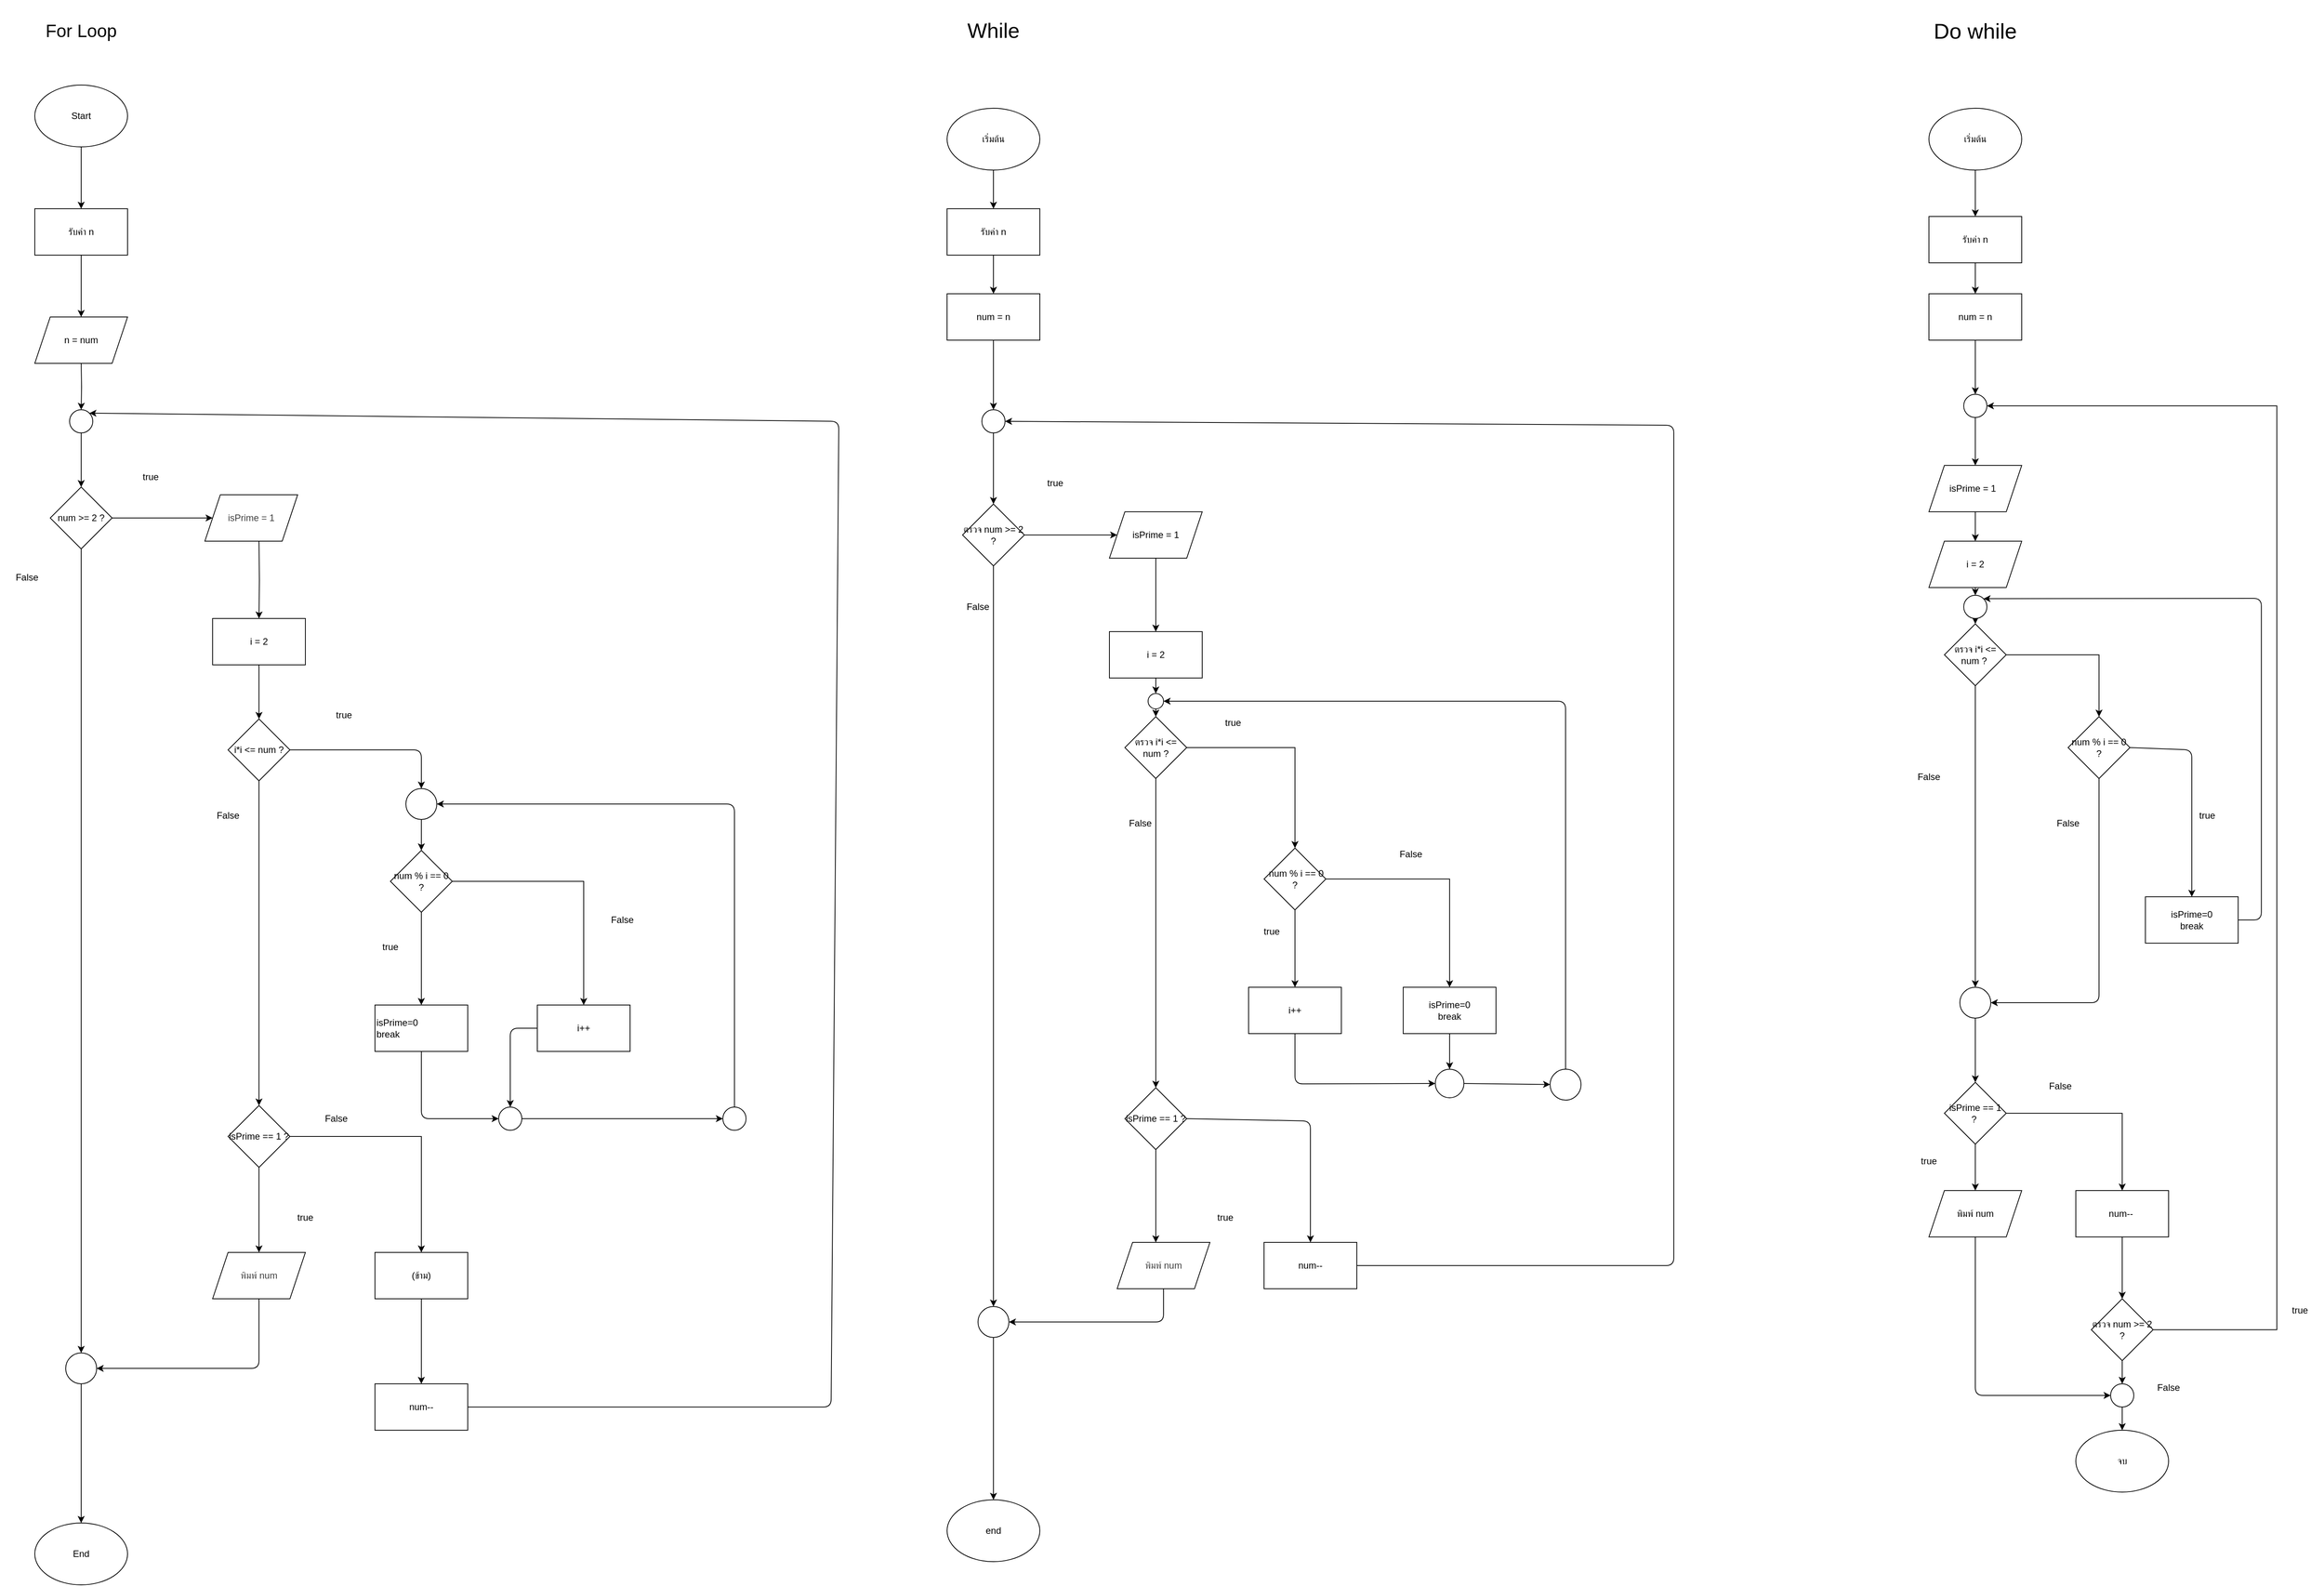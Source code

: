 <mxfile>
    <diagram name="Page-1" id="VCInqQ74QQs2gWPIW6Gt">
        <mxGraphModel dx="2208" dy="717" grid="1" gridSize="10" guides="1" tooltips="1" connect="1" arrows="1" fold="1" page="1" pageScale="1" pageWidth="850" pageHeight="1100" math="0" shadow="0">
            <root>
                <mxCell id="0"/>
                <mxCell id="1" parent="0"/>
                <mxCell id="v9uSFh_kvwWnCFCGm-_l-22" style="edgeStyle=orthogonalEdgeStyle;rounded=0;orthogonalLoop=1;jettySize=auto;html=1;exitX=0.5;exitY=1;exitDx=0;exitDy=0;entryX=0.5;entryY=0;entryDx=0;entryDy=0;" parent="1" source="v9uSFh_kvwWnCFCGm-_l-1" target="v9uSFh_kvwWnCFCGm-_l-4" edge="1">
                    <mxGeometry relative="1" as="geometry"/>
                </mxCell>
                <mxCell id="v9uSFh_kvwWnCFCGm-_l-1" value="Start" style="ellipse;whiteSpace=wrap;html=1;" parent="1" vertex="1">
                    <mxGeometry x="-60" y="140" width="120" height="80" as="geometry"/>
                </mxCell>
                <mxCell id="v9uSFh_kvwWnCFCGm-_l-55" style="edgeStyle=orthogonalEdgeStyle;rounded=0;orthogonalLoop=1;jettySize=auto;html=1;exitX=0.5;exitY=1;exitDx=0;exitDy=0;entryX=0.5;entryY=0;entryDx=0;entryDy=0;" parent="1" source="v9uSFh_kvwWnCFCGm-_l-2" target="v9uSFh_kvwWnCFCGm-_l-38" edge="1">
                    <mxGeometry relative="1" as="geometry"/>
                </mxCell>
                <mxCell id="v9uSFh_kvwWnCFCGm-_l-2" value="&lt;span style=&quot;font-size: 12px;&quot;&gt;เริ่มต้น&lt;/span&gt;" style="ellipse;whiteSpace=wrap;html=1;" parent="1" vertex="1">
                    <mxGeometry x="1120" y="170" width="120" height="80" as="geometry"/>
                </mxCell>
                <mxCell id="v9uSFh_kvwWnCFCGm-_l-86" style="edgeStyle=orthogonalEdgeStyle;rounded=0;orthogonalLoop=1;jettySize=auto;html=1;exitX=0.5;exitY=1;exitDx=0;exitDy=0;entryX=0.5;entryY=0;entryDx=0;entryDy=0;" parent="1" source="v9uSFh_kvwWnCFCGm-_l-3" target="v9uSFh_kvwWnCFCGm-_l-77" edge="1">
                    <mxGeometry relative="1" as="geometry"/>
                </mxCell>
                <mxCell id="v9uSFh_kvwWnCFCGm-_l-3" value="&lt;span style=&quot;font-size: 12px;&quot;&gt;เริ่มต้น&lt;/span&gt;" style="ellipse;whiteSpace=wrap;html=1;" parent="1" vertex="1">
                    <mxGeometry x="2390" y="170" width="120" height="80" as="geometry"/>
                </mxCell>
                <mxCell id="v9uSFh_kvwWnCFCGm-_l-23" style="edgeStyle=orthogonalEdgeStyle;rounded=0;orthogonalLoop=1;jettySize=auto;html=1;exitX=0.5;exitY=1;exitDx=0;exitDy=0;entryX=0.5;entryY=0;entryDx=0;entryDy=0;" parent="1" source="v9uSFh_kvwWnCFCGm-_l-4" edge="1">
                    <mxGeometry relative="1" as="geometry">
                        <mxPoint y="440" as="targetPoint"/>
                    </mxGeometry>
                </mxCell>
                <mxCell id="v9uSFh_kvwWnCFCGm-_l-4" value="รับค่า n" style="rounded=0;whiteSpace=wrap;html=1;" parent="1" vertex="1">
                    <mxGeometry x="-60" y="300" width="120" height="60" as="geometry"/>
                </mxCell>
                <mxCell id="v9uSFh_kvwWnCFCGm-_l-24" style="edgeStyle=orthogonalEdgeStyle;rounded=0;orthogonalLoop=1;jettySize=auto;html=1;exitX=0.5;exitY=1;exitDx=0;exitDy=0;entryX=0.5;entryY=0;entryDx=0;entryDy=0;" parent="1" target="v9uSFh_kvwWnCFCGm-_l-20" edge="1">
                    <mxGeometry relative="1" as="geometry">
                        <mxPoint y="500" as="sourcePoint"/>
                    </mxGeometry>
                </mxCell>
                <mxCell id="v9uSFh_kvwWnCFCGm-_l-27" style="edgeStyle=orthogonalEdgeStyle;rounded=0;orthogonalLoop=1;jettySize=auto;html=1;exitX=1;exitY=0.5;exitDx=0;exitDy=0;" parent="1" source="v9uSFh_kvwWnCFCGm-_l-6" edge="1">
                    <mxGeometry relative="1" as="geometry">
                        <mxPoint x="170" y="700" as="targetPoint"/>
                    </mxGeometry>
                </mxCell>
                <mxCell id="8" style="edgeStyle=none;html=1;exitX=0.5;exitY=1;exitDx=0;exitDy=0;entryX=0.5;entryY=0;entryDx=0;entryDy=0;" edge="1" parent="1" source="v9uSFh_kvwWnCFCGm-_l-6" target="6">
                    <mxGeometry relative="1" as="geometry"/>
                </mxCell>
                <mxCell id="v9uSFh_kvwWnCFCGm-_l-6" value="&lt;span style=&quot;font-size: 12px;&quot;&gt;num &amp;gt;= 2 ?&lt;/span&gt;" style="rhombus;whiteSpace=wrap;html=1;" parent="1" vertex="1">
                    <mxGeometry x="-40" y="660" width="80" height="80" as="geometry"/>
                </mxCell>
                <mxCell id="v9uSFh_kvwWnCFCGm-_l-7" value="End" style="ellipse;whiteSpace=wrap;html=1;" parent="1" vertex="1">
                    <mxGeometry x="-60" y="2000" width="120" height="80" as="geometry"/>
                </mxCell>
                <mxCell id="v9uSFh_kvwWnCFCGm-_l-28" style="edgeStyle=orthogonalEdgeStyle;rounded=0;orthogonalLoop=1;jettySize=auto;html=1;exitX=0.5;exitY=1;exitDx=0;exitDy=0;entryX=0.5;entryY=0;entryDx=0;entryDy=0;" parent="1" target="v9uSFh_kvwWnCFCGm-_l-9" edge="1">
                    <mxGeometry relative="1" as="geometry">
                        <mxPoint x="230" y="730" as="sourcePoint"/>
                    </mxGeometry>
                </mxCell>
                <mxCell id="54" style="edgeStyle=none;html=1;exitX=0.5;exitY=1;exitDx=0;exitDy=0;entryX=0.5;entryY=0;entryDx=0;entryDy=0;" edge="1" parent="1" source="v9uSFh_kvwWnCFCGm-_l-9" target="v9uSFh_kvwWnCFCGm-_l-10">
                    <mxGeometry relative="1" as="geometry"/>
                </mxCell>
                <mxCell id="v9uSFh_kvwWnCFCGm-_l-9" value="&lt;span style=&quot;font-size: 12px;&quot;&gt;i = 2&lt;/span&gt;" style="rounded=0;whiteSpace=wrap;html=1;" parent="1" vertex="1">
                    <mxGeometry x="170" y="830" width="120" height="60" as="geometry"/>
                </mxCell>
                <mxCell id="v9uSFh_kvwWnCFCGm-_l-30" style="edgeStyle=orthogonalEdgeStyle;rounded=0;orthogonalLoop=1;jettySize=auto;html=1;exitX=0.5;exitY=1;exitDx=0;exitDy=0;entryX=0.5;entryY=0;entryDx=0;entryDy=0;" parent="1" source="v9uSFh_kvwWnCFCGm-_l-10" target="v9uSFh_kvwWnCFCGm-_l-16" edge="1">
                    <mxGeometry relative="1" as="geometry"/>
                </mxCell>
                <mxCell id="57" style="edgeStyle=none;html=1;exitX=1;exitY=0.5;exitDx=0;exitDy=0;entryX=0.5;entryY=0;entryDx=0;entryDy=0;" edge="1" parent="1" source="v9uSFh_kvwWnCFCGm-_l-10" target="55">
                    <mxGeometry relative="1" as="geometry">
                        <Array as="points">
                            <mxPoint x="440" y="1000"/>
                        </Array>
                    </mxGeometry>
                </mxCell>
                <mxCell id="v9uSFh_kvwWnCFCGm-_l-10" value="i*i &lt;= num ?" style="rhombus;whiteSpace=wrap;html=1;" parent="1" vertex="1">
                    <mxGeometry x="190" y="960" width="80" height="80" as="geometry"/>
                </mxCell>
                <mxCell id="v9uSFh_kvwWnCFCGm-_l-35" style="edgeStyle=orthogonalEdgeStyle;rounded=0;orthogonalLoop=1;jettySize=auto;html=1;exitX=0.5;exitY=1;exitDx=0;exitDy=0;entryX=0.5;entryY=0;entryDx=0;entryDy=0;" parent="1" source="v9uSFh_kvwWnCFCGm-_l-11" target="v9uSFh_kvwWnCFCGm-_l-13" edge="1">
                    <mxGeometry relative="1" as="geometry"/>
                </mxCell>
                <mxCell id="v9uSFh_kvwWnCFCGm-_l-36" style="edgeStyle=orthogonalEdgeStyle;rounded=0;orthogonalLoop=1;jettySize=auto;html=1;exitX=1;exitY=0.5;exitDx=0;exitDy=0;entryX=0.5;entryY=0;entryDx=0;entryDy=0;" parent="1" source="v9uSFh_kvwWnCFCGm-_l-11" target="v9uSFh_kvwWnCFCGm-_l-12" edge="1">
                    <mxGeometry relative="1" as="geometry"/>
                </mxCell>
                <mxCell id="v9uSFh_kvwWnCFCGm-_l-11" value="&lt;span style=&quot;font-size: 12px;&quot;&gt;num % i == 0 ?&lt;/span&gt;" style="rhombus;whiteSpace=wrap;html=1;" parent="1" vertex="1">
                    <mxGeometry x="400" y="1130" width="80" height="80" as="geometry"/>
                </mxCell>
                <mxCell id="32" style="edgeStyle=none;html=1;exitX=0;exitY=0.5;exitDx=0;exitDy=0;entryX=0.5;entryY=0;entryDx=0;entryDy=0;" edge="1" parent="1" source="v9uSFh_kvwWnCFCGm-_l-12" target="20">
                    <mxGeometry relative="1" as="geometry">
                        <Array as="points">
                            <mxPoint x="555" y="1360"/>
                        </Array>
                    </mxGeometry>
                </mxCell>
                <mxCell id="v9uSFh_kvwWnCFCGm-_l-12" value="&lt;div&gt;&lt;span style=&quot;font-size: 12px;&quot;&gt;i++&lt;/span&gt;&lt;/div&gt;" style="rounded=0;whiteSpace=wrap;html=1;" parent="1" vertex="1">
                    <mxGeometry x="590" y="1330" width="120" height="60" as="geometry"/>
                </mxCell>
                <mxCell id="21" style="edgeStyle=none;html=1;exitX=0.5;exitY=1;exitDx=0;exitDy=0;entryX=0;entryY=0.5;entryDx=0;entryDy=0;" edge="1" parent="1" source="v9uSFh_kvwWnCFCGm-_l-13" target="20">
                    <mxGeometry relative="1" as="geometry">
                        <Array as="points">
                            <mxPoint x="440" y="1477"/>
                        </Array>
                    </mxGeometry>
                </mxCell>
                <mxCell id="v9uSFh_kvwWnCFCGm-_l-13" value="&lt;div&gt;&lt;span style=&quot;font-size: 12px;&quot;&gt;isPrime=0&lt;/span&gt;&lt;/div&gt;&lt;div&gt;&lt;span style=&quot;background-color: transparent; color: light-dark(rgb(0, 0, 0), rgb(255, 255, 255));&quot;&gt;break&lt;/span&gt;&lt;/div&gt;" style="rounded=0;whiteSpace=wrap;html=1;align=left;" parent="1" vertex="1">
                    <mxGeometry x="380" y="1330" width="120" height="60" as="geometry"/>
                </mxCell>
                <mxCell id="v9uSFh_kvwWnCFCGm-_l-15" value="&lt;font style=&quot;font-size: 23px;&quot;&gt;For Loop&lt;/font&gt;" style="text;html=1;align=center;verticalAlign=middle;whiteSpace=wrap;rounded=0;" parent="1" vertex="1">
                    <mxGeometry x="-105" y="30" width="210" height="80" as="geometry"/>
                </mxCell>
                <mxCell id="v9uSFh_kvwWnCFCGm-_l-32" style="edgeStyle=orthogonalEdgeStyle;rounded=0;orthogonalLoop=1;jettySize=auto;html=1;exitX=0.5;exitY=1;exitDx=0;exitDy=0;entryX=0.5;entryY=0;entryDx=0;entryDy=0;" parent="1" source="v9uSFh_kvwWnCFCGm-_l-16" edge="1">
                    <mxGeometry relative="1" as="geometry">
                        <mxPoint x="230" y="1650" as="targetPoint"/>
                    </mxGeometry>
                </mxCell>
                <mxCell id="v9uSFh_kvwWnCFCGm-_l-33" style="edgeStyle=orthogonalEdgeStyle;rounded=0;orthogonalLoop=1;jettySize=auto;html=1;exitX=1;exitY=0.5;exitDx=0;exitDy=0;entryX=0.5;entryY=0;entryDx=0;entryDy=0;" parent="1" source="v9uSFh_kvwWnCFCGm-_l-16" target="v9uSFh_kvwWnCFCGm-_l-18" edge="1">
                    <mxGeometry relative="1" as="geometry"/>
                </mxCell>
                <mxCell id="v9uSFh_kvwWnCFCGm-_l-16" value="&lt;span style=&quot;font-size: 12px;&quot;&gt;isPrime == 1 ?&lt;/span&gt;" style="rhombus;whiteSpace=wrap;html=1;" parent="1" vertex="1">
                    <mxGeometry x="190" y="1460" width="80" height="80" as="geometry"/>
                </mxCell>
                <mxCell id="v9uSFh_kvwWnCFCGm-_l-34" style="edgeStyle=orthogonalEdgeStyle;rounded=0;orthogonalLoop=1;jettySize=auto;html=1;exitX=0.5;exitY=1;exitDx=0;exitDy=0;entryX=0.5;entryY=0;entryDx=0;entryDy=0;" parent="1" source="v9uSFh_kvwWnCFCGm-_l-18" target="v9uSFh_kvwWnCFCGm-_l-19" edge="1">
                    <mxGeometry relative="1" as="geometry"/>
                </mxCell>
                <mxCell id="v9uSFh_kvwWnCFCGm-_l-18" value="&lt;span style=&quot;font-size: 12px;&quot;&gt;(ข้าม)&lt;/span&gt;" style="rounded=0;whiteSpace=wrap;html=1;" parent="1" vertex="1">
                    <mxGeometry x="380" y="1650" width="120" height="60" as="geometry"/>
                </mxCell>
                <mxCell id="52" style="edgeStyle=none;html=1;exitX=1;exitY=0.5;exitDx=0;exitDy=0;entryX=1;entryY=0;entryDx=0;entryDy=0;" edge="1" parent="1" source="v9uSFh_kvwWnCFCGm-_l-19" target="v9uSFh_kvwWnCFCGm-_l-20">
                    <mxGeometry relative="1" as="geometry">
                        <Array as="points">
                            <mxPoint x="970" y="1850"/>
                            <mxPoint x="980" y="575"/>
                        </Array>
                    </mxGeometry>
                </mxCell>
                <mxCell id="v9uSFh_kvwWnCFCGm-_l-19" value="&lt;span style=&quot;font-size: 12px;&quot;&gt;num--&lt;/span&gt;" style="rounded=0;whiteSpace=wrap;html=1;" parent="1" vertex="1">
                    <mxGeometry x="380" y="1820" width="120" height="60" as="geometry"/>
                </mxCell>
                <mxCell id="v9uSFh_kvwWnCFCGm-_l-25" style="edgeStyle=orthogonalEdgeStyle;rounded=0;orthogonalLoop=1;jettySize=auto;html=1;exitX=0.5;exitY=1;exitDx=0;exitDy=0;entryX=0.5;entryY=0;entryDx=0;entryDy=0;" parent="1" source="v9uSFh_kvwWnCFCGm-_l-20" target="v9uSFh_kvwWnCFCGm-_l-6" edge="1">
                    <mxGeometry relative="1" as="geometry"/>
                </mxCell>
                <mxCell id="v9uSFh_kvwWnCFCGm-_l-20" value="" style="ellipse;whiteSpace=wrap;html=1;aspect=fixed;" parent="1" vertex="1">
                    <mxGeometry x="-15" y="560" width="30" height="30" as="geometry"/>
                </mxCell>
                <mxCell id="v9uSFh_kvwWnCFCGm-_l-56" style="edgeStyle=orthogonalEdgeStyle;rounded=0;orthogonalLoop=1;jettySize=auto;html=1;exitX=0.5;exitY=1;exitDx=0;exitDy=0;entryX=0.5;entryY=0;entryDx=0;entryDy=0;" parent="1" source="v9uSFh_kvwWnCFCGm-_l-38" target="v9uSFh_kvwWnCFCGm-_l-39" edge="1">
                    <mxGeometry relative="1" as="geometry"/>
                </mxCell>
                <mxCell id="v9uSFh_kvwWnCFCGm-_l-38" value="&lt;span style=&quot;font-size: 12px;&quot;&gt;รับค่า n&lt;/span&gt;" style="rounded=0;whiteSpace=wrap;html=1;" parent="1" vertex="1">
                    <mxGeometry x="1120" y="300" width="120" height="60" as="geometry"/>
                </mxCell>
                <mxCell id="v9uSFh_kvwWnCFCGm-_l-57" style="edgeStyle=orthogonalEdgeStyle;rounded=0;orthogonalLoop=1;jettySize=auto;html=1;exitX=0.5;exitY=1;exitDx=0;exitDy=0;entryX=0.5;entryY=0;entryDx=0;entryDy=0;" parent="1" source="v9uSFh_kvwWnCFCGm-_l-39" target="v9uSFh_kvwWnCFCGm-_l-54" edge="1">
                    <mxGeometry relative="1" as="geometry"/>
                </mxCell>
                <mxCell id="v9uSFh_kvwWnCFCGm-_l-39" value="&lt;span style=&quot;font-size: 12px;&quot;&gt;num = n&lt;/span&gt;" style="rounded=0;whiteSpace=wrap;html=1;" parent="1" vertex="1">
                    <mxGeometry x="1120" y="410" width="120" height="60" as="geometry"/>
                </mxCell>
                <mxCell id="v9uSFh_kvwWnCFCGm-_l-62" style="edgeStyle=orthogonalEdgeStyle;rounded=0;orthogonalLoop=1;jettySize=auto;html=1;exitX=1;exitY=0.5;exitDx=0;exitDy=0;entryX=0;entryY=0.5;entryDx=0;entryDy=0;" parent="1" source="v9uSFh_kvwWnCFCGm-_l-40" target="v9uSFh_kvwWnCFCGm-_l-42" edge="1">
                    <mxGeometry relative="1" as="geometry"/>
                </mxCell>
                <mxCell id="13" style="edgeStyle=none;html=1;exitX=0.5;exitY=1;exitDx=0;exitDy=0;entryX=0.5;entryY=0;entryDx=0;entryDy=0;" edge="1" parent="1" source="v9uSFh_kvwWnCFCGm-_l-40" target="11">
                    <mxGeometry relative="1" as="geometry"/>
                </mxCell>
                <mxCell id="v9uSFh_kvwWnCFCGm-_l-40" value="&lt;span style=&quot;font-size: 12px;&quot;&gt;ตรวจ num &amp;gt;= 2 ?&lt;/span&gt;" style="rhombus;whiteSpace=wrap;html=1;" parent="1" vertex="1">
                    <mxGeometry x="1140" y="682" width="80" height="80" as="geometry"/>
                </mxCell>
                <mxCell id="v9uSFh_kvwWnCFCGm-_l-41" value="end" style="ellipse;whiteSpace=wrap;html=1;" parent="1" vertex="1">
                    <mxGeometry x="1120" y="1970" width="120" height="80" as="geometry"/>
                </mxCell>
                <mxCell id="v9uSFh_kvwWnCFCGm-_l-64" style="edgeStyle=orthogonalEdgeStyle;rounded=0;orthogonalLoop=1;jettySize=auto;html=1;exitX=0.5;exitY=1;exitDx=0;exitDy=0;entryX=0.5;entryY=0;entryDx=0;entryDy=0;" parent="1" source="v9uSFh_kvwWnCFCGm-_l-42" target="v9uSFh_kvwWnCFCGm-_l-43" edge="1">
                    <mxGeometry relative="1" as="geometry"/>
                </mxCell>
                <mxCell id="v9uSFh_kvwWnCFCGm-_l-42" value="&lt;span style=&quot;font-size: 12px;&quot;&gt;isPrime = 1&lt;/span&gt;" style="shape=parallelogram;perimeter=parallelogramPerimeter;whiteSpace=wrap;html=1;fixedSize=1;" parent="1" vertex="1">
                    <mxGeometry x="1330" y="692" width="120" height="60" as="geometry"/>
                </mxCell>
                <mxCell id="41" style="edgeStyle=none;html=1;exitX=0.5;exitY=1;exitDx=0;exitDy=0;entryX=0.5;entryY=0;entryDx=0;entryDy=0;" edge="1" parent="1" source="v9uSFh_kvwWnCFCGm-_l-43" target="40">
                    <mxGeometry relative="1" as="geometry"/>
                </mxCell>
                <mxCell id="v9uSFh_kvwWnCFCGm-_l-43" value="&lt;span style=&quot;font-size: 12px;&quot;&gt;i = 2&lt;/span&gt;" style="rounded=0;whiteSpace=wrap;html=1;" parent="1" vertex="1">
                    <mxGeometry x="1330" y="847" width="120" height="60" as="geometry"/>
                </mxCell>
                <mxCell id="v9uSFh_kvwWnCFCGm-_l-65" style="edgeStyle=orthogonalEdgeStyle;rounded=0;orthogonalLoop=1;jettySize=auto;html=1;exitX=0.5;exitY=1;exitDx=0;exitDy=0;entryX=0.5;entryY=0;entryDx=0;entryDy=0;" parent="1" source="v9uSFh_kvwWnCFCGm-_l-44" target="v9uSFh_kvwWnCFCGm-_l-50" edge="1">
                    <mxGeometry relative="1" as="geometry"/>
                </mxCell>
                <mxCell id="v9uSFh_kvwWnCFCGm-_l-66" style="edgeStyle=orthogonalEdgeStyle;rounded=0;orthogonalLoop=1;jettySize=auto;html=1;exitX=1;exitY=0.5;exitDx=0;exitDy=0;" parent="1" source="v9uSFh_kvwWnCFCGm-_l-44" target="v9uSFh_kvwWnCFCGm-_l-47" edge="1">
                    <mxGeometry relative="1" as="geometry"/>
                </mxCell>
                <mxCell id="v9uSFh_kvwWnCFCGm-_l-44" value="ตรวจ i*i &lt;= num ?" style="rhombus;whiteSpace=wrap;html=1;" parent="1" vertex="1">
                    <mxGeometry x="1350" y="957" width="80" height="80" as="geometry"/>
                </mxCell>
                <mxCell id="v9uSFh_kvwWnCFCGm-_l-67" style="edgeStyle=orthogonalEdgeStyle;rounded=0;orthogonalLoop=1;jettySize=auto;html=1;exitX=0.5;exitY=1;exitDx=0;exitDy=0;entryX=0.5;entryY=0;entryDx=0;entryDy=0;" parent="1" source="v9uSFh_kvwWnCFCGm-_l-47" target="v9uSFh_kvwWnCFCGm-_l-48" edge="1">
                    <mxGeometry relative="1" as="geometry"/>
                </mxCell>
                <mxCell id="v9uSFh_kvwWnCFCGm-_l-68" style="edgeStyle=orthogonalEdgeStyle;rounded=0;orthogonalLoop=1;jettySize=auto;html=1;exitX=1;exitY=0.5;exitDx=0;exitDy=0;entryX=0.5;entryY=0;entryDx=0;entryDy=0;" parent="1" source="v9uSFh_kvwWnCFCGm-_l-47" target="v9uSFh_kvwWnCFCGm-_l-49" edge="1">
                    <mxGeometry relative="1" as="geometry"/>
                </mxCell>
                <mxCell id="v9uSFh_kvwWnCFCGm-_l-47" value="&lt;span style=&quot;font-size: 12px;&quot;&gt;&amp;nbsp;num % i == 0 ?&lt;/span&gt;" style="rhombus;whiteSpace=wrap;html=1;" parent="1" vertex="1">
                    <mxGeometry x="1530" y="1127" width="80" height="80" as="geometry"/>
                </mxCell>
                <mxCell id="36" style="edgeStyle=none;html=1;exitX=0.5;exitY=1;exitDx=0;exitDy=0;entryX=0;entryY=0.5;entryDx=0;entryDy=0;" edge="1" parent="1" source="v9uSFh_kvwWnCFCGm-_l-48" target="34">
                    <mxGeometry relative="1" as="geometry">
                        <Array as="points">
                            <mxPoint x="1570" y="1432"/>
                        </Array>
                    </mxGeometry>
                </mxCell>
                <mxCell id="v9uSFh_kvwWnCFCGm-_l-48" value="&lt;span style=&quot;font-size: 12px;&quot;&gt;i++&lt;/span&gt;" style="rounded=0;whiteSpace=wrap;html=1;" parent="1" vertex="1">
                    <mxGeometry x="1510" y="1307" width="120" height="60" as="geometry"/>
                </mxCell>
                <mxCell id="35" style="edgeStyle=none;html=1;exitX=0.5;exitY=1;exitDx=0;exitDy=0;entryX=0.5;entryY=0;entryDx=0;entryDy=0;" edge="1" parent="1" source="v9uSFh_kvwWnCFCGm-_l-49" target="34">
                    <mxGeometry relative="1" as="geometry"/>
                </mxCell>
                <mxCell id="v9uSFh_kvwWnCFCGm-_l-49" value="&lt;div&gt;&lt;span style=&quot;font-size: 12px;&quot;&gt;isPrime=0&lt;/span&gt;&lt;/div&gt;&lt;div&gt;&lt;span style=&quot;background-color: transparent; color: light-dark(rgb(0, 0, 0), rgb(255, 255, 255));&quot;&gt;break&lt;/span&gt;&lt;/div&gt;" style="rounded=0;whiteSpace=wrap;html=1;" parent="1" vertex="1">
                    <mxGeometry x="1710" y="1307" width="120" height="60" as="geometry"/>
                </mxCell>
                <mxCell id="v9uSFh_kvwWnCFCGm-_l-69" style="edgeStyle=orthogonalEdgeStyle;rounded=0;orthogonalLoop=1;jettySize=auto;html=1;exitX=0.5;exitY=1;exitDx=0;exitDy=0;entryX=0.5;entryY=0;entryDx=0;entryDy=0;" parent="1" source="v9uSFh_kvwWnCFCGm-_l-50" edge="1">
                    <mxGeometry relative="1" as="geometry">
                        <mxPoint x="1390" y="1637" as="targetPoint"/>
                    </mxGeometry>
                </mxCell>
                <mxCell id="51" style="edgeStyle=none;html=1;exitX=1;exitY=0.5;exitDx=0;exitDy=0;entryX=0.5;entryY=0;entryDx=0;entryDy=0;" edge="1" parent="1" source="v9uSFh_kvwWnCFCGm-_l-50" target="v9uSFh_kvwWnCFCGm-_l-52">
                    <mxGeometry relative="1" as="geometry">
                        <Array as="points">
                            <mxPoint x="1590" y="1480"/>
                        </Array>
                    </mxGeometry>
                </mxCell>
                <mxCell id="v9uSFh_kvwWnCFCGm-_l-50" value="&lt;span style=&quot;font-size: 12px;&quot;&gt;isPrime == 1 ?&lt;/span&gt;" style="rhombus;whiteSpace=wrap;html=1;" parent="1" vertex="1">
                    <mxGeometry x="1350" y="1437" width="80" height="80" as="geometry"/>
                </mxCell>
                <mxCell id="53" style="edgeStyle=none;html=1;exitX=1;exitY=0.5;exitDx=0;exitDy=0;entryX=1;entryY=0.5;entryDx=0;entryDy=0;" edge="1" parent="1" source="v9uSFh_kvwWnCFCGm-_l-52" target="v9uSFh_kvwWnCFCGm-_l-54">
                    <mxGeometry relative="1" as="geometry">
                        <Array as="points">
                            <mxPoint x="2060" y="1667"/>
                            <mxPoint x="2060" y="580"/>
                        </Array>
                    </mxGeometry>
                </mxCell>
                <mxCell id="v9uSFh_kvwWnCFCGm-_l-52" value="&lt;span style=&quot;font-size: 12px;&quot;&gt;num--&lt;/span&gt;" style="rounded=0;whiteSpace=wrap;html=1;" parent="1" vertex="1">
                    <mxGeometry x="1530" y="1637" width="120" height="60" as="geometry"/>
                </mxCell>
                <mxCell id="v9uSFh_kvwWnCFCGm-_l-61" style="edgeStyle=orthogonalEdgeStyle;rounded=0;orthogonalLoop=1;jettySize=auto;html=1;exitX=0.5;exitY=1;exitDx=0;exitDy=0;entryX=0.5;entryY=0;entryDx=0;entryDy=0;" parent="1" source="v9uSFh_kvwWnCFCGm-_l-54" target="v9uSFh_kvwWnCFCGm-_l-40" edge="1">
                    <mxGeometry relative="1" as="geometry"/>
                </mxCell>
                <mxCell id="v9uSFh_kvwWnCFCGm-_l-54" value="" style="ellipse;whiteSpace=wrap;html=1;aspect=fixed;" parent="1" vertex="1">
                    <mxGeometry x="1165" y="560" width="30" height="30" as="geometry"/>
                </mxCell>
                <mxCell id="v9uSFh_kvwWnCFCGm-_l-75" value="&lt;font style=&quot;font-size: 27px;&quot;&gt;While&lt;/font&gt;" style="text;html=1;align=center;verticalAlign=middle;whiteSpace=wrap;rounded=0;" parent="1" vertex="1">
                    <mxGeometry x="1150" y="55" width="60" height="30" as="geometry"/>
                </mxCell>
                <mxCell id="v9uSFh_kvwWnCFCGm-_l-87" style="edgeStyle=orthogonalEdgeStyle;rounded=0;orthogonalLoop=1;jettySize=auto;html=1;exitX=0.5;exitY=1;exitDx=0;exitDy=0;entryX=0.5;entryY=0;entryDx=0;entryDy=0;" parent="1" source="v9uSFh_kvwWnCFCGm-_l-77" target="v9uSFh_kvwWnCFCGm-_l-78" edge="1">
                    <mxGeometry relative="1" as="geometry"/>
                </mxCell>
                <mxCell id="v9uSFh_kvwWnCFCGm-_l-77" value="&lt;span style=&quot;font-size: 12px;&quot;&gt;รับค่า n&lt;/span&gt;" style="rounded=0;whiteSpace=wrap;html=1;" parent="1" vertex="1">
                    <mxGeometry x="2390" y="310" width="120" height="60" as="geometry"/>
                </mxCell>
                <mxCell id="v9uSFh_kvwWnCFCGm-_l-88" style="edgeStyle=orthogonalEdgeStyle;rounded=0;orthogonalLoop=1;jettySize=auto;html=1;exitX=0.5;exitY=1;exitDx=0;exitDy=0;entryX=0.5;entryY=0;entryDx=0;entryDy=0;" parent="1" source="v9uSFh_kvwWnCFCGm-_l-78" target="v9uSFh_kvwWnCFCGm-_l-79" edge="1">
                    <mxGeometry relative="1" as="geometry"/>
                </mxCell>
                <mxCell id="v9uSFh_kvwWnCFCGm-_l-78" value="&lt;span style=&quot;font-size: 12px;&quot;&gt;num = n&lt;/span&gt;" style="rounded=0;whiteSpace=wrap;html=1;" parent="1" vertex="1">
                    <mxGeometry x="2390" y="410" width="120" height="60" as="geometry"/>
                </mxCell>
                <mxCell id="v9uSFh_kvwWnCFCGm-_l-89" style="edgeStyle=orthogonalEdgeStyle;rounded=0;orthogonalLoop=1;jettySize=auto;html=1;exitX=0.5;exitY=1;exitDx=0;exitDy=0;entryX=0.5;entryY=0;entryDx=0;entryDy=0;" parent="1" source="v9uSFh_kvwWnCFCGm-_l-79" target="v9uSFh_kvwWnCFCGm-_l-80" edge="1">
                    <mxGeometry relative="1" as="geometry"/>
                </mxCell>
                <mxCell id="v9uSFh_kvwWnCFCGm-_l-79" value="" style="ellipse;whiteSpace=wrap;html=1;aspect=fixed;" parent="1" vertex="1">
                    <mxGeometry x="2435" y="540" width="30" height="30" as="geometry"/>
                </mxCell>
                <mxCell id="v9uSFh_kvwWnCFCGm-_l-91" style="edgeStyle=orthogonalEdgeStyle;rounded=0;orthogonalLoop=1;jettySize=auto;html=1;exitX=0.5;exitY=1;exitDx=0;exitDy=0;entryX=0.5;entryY=0;entryDx=0;entryDy=0;" parent="1" source="v9uSFh_kvwWnCFCGm-_l-80" target="v9uSFh_kvwWnCFCGm-_l-81" edge="1">
                    <mxGeometry relative="1" as="geometry"/>
                </mxCell>
                <mxCell id="v9uSFh_kvwWnCFCGm-_l-80" value="&lt;span style=&quot;font-size: 12px;&quot;&gt;isPrime = 1&amp;nbsp;&amp;nbsp;&lt;/span&gt;" style="shape=parallelogram;perimeter=parallelogramPerimeter;whiteSpace=wrap;html=1;fixedSize=1;" parent="1" vertex="1">
                    <mxGeometry x="2390" y="632" width="120" height="60" as="geometry"/>
                </mxCell>
                <mxCell id="48" style="edgeStyle=none;html=1;exitX=0.5;exitY=1;exitDx=0;exitDy=0;entryX=0.5;entryY=0;entryDx=0;entryDy=0;" edge="1" parent="1" source="v9uSFh_kvwWnCFCGm-_l-81" target="47">
                    <mxGeometry relative="1" as="geometry"/>
                </mxCell>
                <mxCell id="v9uSFh_kvwWnCFCGm-_l-81" value="&lt;span style=&quot;font-size: 12px;&quot;&gt;i = 2&lt;/span&gt;" style="shape=parallelogram;perimeter=parallelogramPerimeter;whiteSpace=wrap;html=1;fixedSize=1;" parent="1" vertex="1">
                    <mxGeometry x="2390" y="730" width="120" height="60" as="geometry"/>
                </mxCell>
                <mxCell id="v9uSFh_kvwWnCFCGm-_l-93" style="edgeStyle=orthogonalEdgeStyle;rounded=0;orthogonalLoop=1;jettySize=auto;html=1;exitX=1;exitY=0.5;exitDx=0;exitDy=0;entryX=0.5;entryY=0;entryDx=0;entryDy=0;" parent="1" source="v9uSFh_kvwWnCFCGm-_l-82" target="v9uSFh_kvwWnCFCGm-_l-84" edge="1">
                    <mxGeometry relative="1" as="geometry"/>
                </mxCell>
                <mxCell id="v9uSFh_kvwWnCFCGm-_l-96" style="edgeStyle=orthogonalEdgeStyle;rounded=0;orthogonalLoop=1;jettySize=auto;html=1;exitX=0.5;exitY=1;exitDx=0;exitDy=0;entryX=0.5;entryY=0;entryDx=0;entryDy=0;" parent="1" source="v9uSFh_kvwWnCFCGm-_l-82" target="v9uSFh_kvwWnCFCGm-_l-95" edge="1">
                    <mxGeometry relative="1" as="geometry"/>
                </mxCell>
                <mxCell id="v9uSFh_kvwWnCFCGm-_l-82" value="&lt;span style=&quot;font-size: 12px;&quot;&gt;ตรวจ i*i &amp;lt;= num ?&amp;nbsp;&lt;/span&gt;" style="rhombus;whiteSpace=wrap;html=1;" parent="1" vertex="1">
                    <mxGeometry x="2410" y="837" width="80" height="80" as="geometry"/>
                </mxCell>
                <mxCell id="v9uSFh_kvwWnCFCGm-_l-102" style="edgeStyle=orthogonalEdgeStyle;rounded=0;orthogonalLoop=1;jettySize=auto;html=1;exitX=0.5;exitY=1;exitDx=0;exitDy=0;entryX=0.5;entryY=0;entryDx=0;entryDy=0;" parent="1" source="v9uSFh_kvwWnCFCGm-_l-83" target="v9uSFh_kvwWnCFCGm-_l-99" edge="1">
                    <mxGeometry relative="1" as="geometry"/>
                </mxCell>
                <mxCell id="v9uSFh_kvwWnCFCGm-_l-103" style="edgeStyle=orthogonalEdgeStyle;rounded=0;orthogonalLoop=1;jettySize=auto;html=1;exitX=1;exitY=0.5;exitDx=0;exitDy=0;entryX=0.5;entryY=0;entryDx=0;entryDy=0;" parent="1" source="v9uSFh_kvwWnCFCGm-_l-83" target="v9uSFh_kvwWnCFCGm-_l-101" edge="1">
                    <mxGeometry relative="1" as="geometry"/>
                </mxCell>
                <mxCell id="v9uSFh_kvwWnCFCGm-_l-83" value="&lt;span style=&quot;font-size: 12px;&quot;&gt;isPrime == 1 ?&amp;nbsp;&lt;/span&gt;" style="rhombus;whiteSpace=wrap;html=1;" parent="1" vertex="1">
                    <mxGeometry x="2410" y="1430" width="80" height="80" as="geometry"/>
                </mxCell>
                <mxCell id="44" style="edgeStyle=none;html=1;exitX=0.5;exitY=1;exitDx=0;exitDy=0;entryX=1;entryY=0.5;entryDx=0;entryDy=0;" edge="1" parent="1" source="v9uSFh_kvwWnCFCGm-_l-84" target="v9uSFh_kvwWnCFCGm-_l-95">
                    <mxGeometry relative="1" as="geometry">
                        <Array as="points">
                            <mxPoint x="2610" y="1327"/>
                        </Array>
                    </mxGeometry>
                </mxCell>
                <mxCell id="45" style="edgeStyle=none;html=1;exitX=1;exitY=0.5;exitDx=0;exitDy=0;entryX=0.5;entryY=0;entryDx=0;entryDy=0;" edge="1" parent="1" source="v9uSFh_kvwWnCFCGm-_l-84" target="v9uSFh_kvwWnCFCGm-_l-85">
                    <mxGeometry relative="1" as="geometry">
                        <Array as="points">
                            <mxPoint x="2730" y="1000"/>
                        </Array>
                    </mxGeometry>
                </mxCell>
                <mxCell id="v9uSFh_kvwWnCFCGm-_l-84" value="&lt;span style=&quot;font-size: 12px;&quot;&gt;num % i == 0 ?&lt;/span&gt;" style="rhombus;whiteSpace=wrap;html=1;" parent="1" vertex="1">
                    <mxGeometry x="2570" y="957" width="80" height="80" as="geometry"/>
                </mxCell>
                <mxCell id="50" style="edgeStyle=none;html=1;exitX=1;exitY=0.5;exitDx=0;exitDy=0;entryX=1;entryY=0;entryDx=0;entryDy=0;" edge="1" parent="1" source="v9uSFh_kvwWnCFCGm-_l-85" target="47">
                    <mxGeometry relative="1" as="geometry">
                        <Array as="points">
                            <mxPoint x="2820" y="1220"/>
                            <mxPoint x="2820" y="1010"/>
                            <mxPoint x="2820" y="804"/>
                        </Array>
                    </mxGeometry>
                </mxCell>
                <mxCell id="v9uSFh_kvwWnCFCGm-_l-85" value="&lt;div&gt;&lt;span style=&quot;font-size: 12px;&quot;&gt;isPrime=0&lt;/span&gt;&lt;/div&gt;&lt;div&gt;&lt;span style=&quot;background-color: transparent; color: light-dark(rgb(0, 0, 0), rgb(255, 255, 255));&quot;&gt;break&lt;/span&gt;&lt;/div&gt;" style="rounded=0;whiteSpace=wrap;html=1;" parent="1" vertex="1">
                    <mxGeometry x="2670" y="1190" width="120" height="60" as="geometry"/>
                </mxCell>
                <mxCell id="v9uSFh_kvwWnCFCGm-_l-97" style="edgeStyle=orthogonalEdgeStyle;rounded=0;orthogonalLoop=1;jettySize=auto;html=1;exitX=0.5;exitY=1;exitDx=0;exitDy=0;entryX=0.5;entryY=0;entryDx=0;entryDy=0;" parent="1" source="v9uSFh_kvwWnCFCGm-_l-95" target="v9uSFh_kvwWnCFCGm-_l-83" edge="1">
                    <mxGeometry relative="1" as="geometry"/>
                </mxCell>
                <mxCell id="v9uSFh_kvwWnCFCGm-_l-95" value="" style="ellipse;whiteSpace=wrap;html=1;aspect=fixed;" parent="1" vertex="1">
                    <mxGeometry x="2430" y="1307" width="40" height="40" as="geometry"/>
                </mxCell>
                <mxCell id="18" style="edgeStyle=none;html=1;exitX=0.5;exitY=1;exitDx=0;exitDy=0;entryX=0;entryY=0.5;entryDx=0;entryDy=0;" edge="1" parent="1" source="v9uSFh_kvwWnCFCGm-_l-99" target="15">
                    <mxGeometry relative="1" as="geometry">
                        <Array as="points">
                            <mxPoint x="2450" y="1835"/>
                        </Array>
                    </mxGeometry>
                </mxCell>
                <mxCell id="v9uSFh_kvwWnCFCGm-_l-99" value="พิมพ์ num" style="shape=parallelogram;perimeter=parallelogramPerimeter;whiteSpace=wrap;html=1;fixedSize=1;" parent="1" vertex="1">
                    <mxGeometry x="2390" y="1570" width="120" height="60" as="geometry"/>
                </mxCell>
                <mxCell id="v9uSFh_kvwWnCFCGm-_l-106" style="edgeStyle=orthogonalEdgeStyle;rounded=0;orthogonalLoop=1;jettySize=auto;html=1;exitX=0.5;exitY=1;exitDx=0;exitDy=0;entryX=0.5;entryY=0;entryDx=0;entryDy=0;" parent="1" source="v9uSFh_kvwWnCFCGm-_l-101" target="v9uSFh_kvwWnCFCGm-_l-104" edge="1">
                    <mxGeometry relative="1" as="geometry"/>
                </mxCell>
                <mxCell id="v9uSFh_kvwWnCFCGm-_l-101" value="&lt;span style=&quot;font-size: 12px;&quot;&gt;num--&amp;nbsp;&lt;/span&gt;" style="rounded=0;whiteSpace=wrap;html=1;" parent="1" vertex="1">
                    <mxGeometry x="2580" y="1570" width="120" height="60" as="geometry"/>
                </mxCell>
                <mxCell id="v9uSFh_kvwWnCFCGm-_l-109" style="edgeStyle=orthogonalEdgeStyle;rounded=0;orthogonalLoop=1;jettySize=auto;html=1;exitX=1;exitY=0.5;exitDx=0;exitDy=0;entryX=1;entryY=0.5;entryDx=0;entryDy=0;" parent="1" source="v9uSFh_kvwWnCFCGm-_l-104" target="v9uSFh_kvwWnCFCGm-_l-79" edge="1">
                    <mxGeometry relative="1" as="geometry">
                        <Array as="points">
                            <mxPoint x="2840" y="1750"/>
                            <mxPoint x="2840" y="555"/>
                        </Array>
                    </mxGeometry>
                </mxCell>
                <mxCell id="16" style="edgeStyle=none;html=1;exitX=0.5;exitY=1;exitDx=0;exitDy=0;entryX=0.5;entryY=0;entryDx=0;entryDy=0;" edge="1" parent="1" source="v9uSFh_kvwWnCFCGm-_l-104" target="15">
                    <mxGeometry relative="1" as="geometry"/>
                </mxCell>
                <mxCell id="v9uSFh_kvwWnCFCGm-_l-104" value="&lt;span style=&quot;font-size: 12px;&quot;&gt;ตรวจ num &amp;gt;= 2 ?&lt;/span&gt;" style="rhombus;whiteSpace=wrap;html=1;" parent="1" vertex="1">
                    <mxGeometry x="2600" y="1710" width="80" height="80" as="geometry"/>
                </mxCell>
                <mxCell id="v9uSFh_kvwWnCFCGm-_l-105" value="จบ" style="ellipse;whiteSpace=wrap;html=1;" parent="1" vertex="1">
                    <mxGeometry x="2580" y="1880" width="120" height="80" as="geometry"/>
                </mxCell>
                <mxCell id="v9uSFh_kvwWnCFCGm-_l-111" value="False" style="text;html=1;align=center;verticalAlign=middle;whiteSpace=wrap;rounded=0;" parent="1" vertex="1">
                    <mxGeometry x="-100" y="762" width="60" height="30" as="geometry"/>
                </mxCell>
                <mxCell id="v9uSFh_kvwWnCFCGm-_l-112" value="true" style="text;html=1;align=center;verticalAlign=middle;whiteSpace=wrap;rounded=0;" parent="1" vertex="1">
                    <mxGeometry x="60" y="632" width="60" height="30" as="geometry"/>
                </mxCell>
                <mxCell id="v9uSFh_kvwWnCFCGm-_l-113" value="False" style="text;html=1;align=center;verticalAlign=middle;whiteSpace=wrap;rounded=0;" parent="1" vertex="1">
                    <mxGeometry x="160" y="1070" width="60" height="30" as="geometry"/>
                </mxCell>
                <mxCell id="v9uSFh_kvwWnCFCGm-_l-114" value="true" style="text;html=1;align=center;verticalAlign=middle;whiteSpace=wrap;rounded=0;" parent="1" vertex="1">
                    <mxGeometry x="310" y="940" width="60" height="30" as="geometry"/>
                </mxCell>
                <mxCell id="v9uSFh_kvwWnCFCGm-_l-115" value="true" style="text;html=1;align=center;verticalAlign=middle;whiteSpace=wrap;rounded=0;" parent="1" vertex="1">
                    <mxGeometry x="370" y="1240" width="60" height="30" as="geometry"/>
                </mxCell>
                <mxCell id="v9uSFh_kvwWnCFCGm-_l-116" value="False" style="text;html=1;align=center;verticalAlign=middle;whiteSpace=wrap;rounded=0;" parent="1" vertex="1">
                    <mxGeometry x="670" y="1205" width="60" height="30" as="geometry"/>
                </mxCell>
                <mxCell id="v9uSFh_kvwWnCFCGm-_l-117" value="true" style="text;html=1;align=center;verticalAlign=middle;whiteSpace=wrap;rounded=0;" parent="1" vertex="1">
                    <mxGeometry x="260" y="1590" width="60" height="30" as="geometry"/>
                </mxCell>
                <mxCell id="v9uSFh_kvwWnCFCGm-_l-118" value="False" style="text;html=1;align=center;verticalAlign=middle;whiteSpace=wrap;rounded=0;" parent="1" vertex="1">
                    <mxGeometry x="300" y="1462" width="60" height="30" as="geometry"/>
                </mxCell>
                <mxCell id="v9uSFh_kvwWnCFCGm-_l-119" value="true" style="text;html=1;align=center;verticalAlign=middle;whiteSpace=wrap;rounded=0;" parent="1" vertex="1">
                    <mxGeometry x="1230" y="640" width="60" height="30" as="geometry"/>
                </mxCell>
                <mxCell id="v9uSFh_kvwWnCFCGm-_l-120" value="False" style="text;html=1;align=center;verticalAlign=middle;whiteSpace=wrap;rounded=0;" parent="1" vertex="1">
                    <mxGeometry x="1130" y="800" width="60" height="30" as="geometry"/>
                </mxCell>
                <mxCell id="v9uSFh_kvwWnCFCGm-_l-121" value="true" style="text;html=1;align=center;verticalAlign=middle;whiteSpace=wrap;rounded=0;" parent="1" vertex="1">
                    <mxGeometry x="1460" y="950" width="60" height="30" as="geometry"/>
                </mxCell>
                <mxCell id="v9uSFh_kvwWnCFCGm-_l-122" value="False" style="text;html=1;align=center;verticalAlign=middle;whiteSpace=wrap;rounded=0;" parent="1" vertex="1">
                    <mxGeometry x="1340" y="1080" width="60" height="30" as="geometry"/>
                </mxCell>
                <mxCell id="v9uSFh_kvwWnCFCGm-_l-123" value="true" style="text;html=1;align=center;verticalAlign=middle;whiteSpace=wrap;rounded=0;" parent="1" vertex="1">
                    <mxGeometry x="1510" y="1220" width="60" height="30" as="geometry"/>
                </mxCell>
                <mxCell id="v9uSFh_kvwWnCFCGm-_l-124" value="False" style="text;html=1;align=center;verticalAlign=middle;whiteSpace=wrap;rounded=0;" parent="1" vertex="1">
                    <mxGeometry x="1690" y="1120" width="60" height="30" as="geometry"/>
                </mxCell>
                <mxCell id="v9uSFh_kvwWnCFCGm-_l-125" value="true" style="text;html=1;align=center;verticalAlign=middle;whiteSpace=wrap;rounded=0;" parent="1" vertex="1">
                    <mxGeometry x="1450" y="1590" width="60" height="30" as="geometry"/>
                </mxCell>
                <mxCell id="v9uSFh_kvwWnCFCGm-_l-126" value="False" style="text;html=1;align=center;verticalAlign=middle;whiteSpace=wrap;rounded=0;" parent="1" vertex="1">
                    <mxGeometry x="2360" y="1020" width="60" height="30" as="geometry"/>
                </mxCell>
                <mxCell id="v9uSFh_kvwWnCFCGm-_l-127" value="true" style="text;html=1;align=center;verticalAlign=middle;whiteSpace=wrap;rounded=0;" parent="1" vertex="1">
                    <mxGeometry x="2720" y="1070" width="60" height="30" as="geometry"/>
                </mxCell>
                <mxCell id="v9uSFh_kvwWnCFCGm-_l-128" value="False" style="text;html=1;align=center;verticalAlign=middle;whiteSpace=wrap;rounded=0;" parent="1" vertex="1">
                    <mxGeometry x="2540" y="1080" width="60" height="30" as="geometry"/>
                </mxCell>
                <mxCell id="v9uSFh_kvwWnCFCGm-_l-129" value="true" style="text;html=1;align=center;verticalAlign=middle;whiteSpace=wrap;rounded=0;" parent="1" vertex="1">
                    <mxGeometry x="2360" y="1517" width="60" height="30" as="geometry"/>
                </mxCell>
                <mxCell id="v9uSFh_kvwWnCFCGm-_l-130" value="False" style="text;html=1;align=center;verticalAlign=middle;whiteSpace=wrap;rounded=0;" parent="1" vertex="1">
                    <mxGeometry x="2530" y="1420" width="60" height="30" as="geometry"/>
                </mxCell>
                <mxCell id="v9uSFh_kvwWnCFCGm-_l-131" value="False" style="text;html=1;align=center;verticalAlign=middle;whiteSpace=wrap;rounded=0;" parent="1" vertex="1">
                    <mxGeometry x="2670" y="1810" width="60" height="30" as="geometry"/>
                </mxCell>
                <mxCell id="v9uSFh_kvwWnCFCGm-_l-132" value="true" style="text;html=1;align=center;verticalAlign=middle;whiteSpace=wrap;rounded=0;" parent="1" vertex="1">
                    <mxGeometry x="2840" y="1710" width="60" height="30" as="geometry"/>
                </mxCell>
                <mxCell id="2" value="&lt;span style=&quot;color: rgb(0, 0, 0);&quot;&gt;n = num&lt;/span&gt;" style="shape=parallelogram;perimeter=parallelogramPerimeter;whiteSpace=wrap;html=1;fixedSize=1;" parent="1" vertex="1">
                    <mxGeometry x="-60" y="440" width="120" height="60" as="geometry"/>
                </mxCell>
                <mxCell id="3" value="&lt;span style=&quot;color: rgb(63, 63, 63);&quot;&gt;isPrime = 1&lt;/span&gt;" style="shape=parallelogram;perimeter=parallelogramPerimeter;whiteSpace=wrap;html=1;fixedSize=1;" parent="1" vertex="1">
                    <mxGeometry x="160" y="670" width="120" height="60" as="geometry"/>
                </mxCell>
                <mxCell id="7" style="edgeStyle=none;html=1;exitX=0.5;exitY=1;exitDx=0;exitDy=0;entryX=1;entryY=0.5;entryDx=0;entryDy=0;" edge="1" parent="1" source="4" target="6">
                    <mxGeometry relative="1" as="geometry">
                        <Array as="points">
                            <mxPoint x="230" y="1800"/>
                        </Array>
                    </mxGeometry>
                </mxCell>
                <mxCell id="4" value="&lt;span style=&quot;color: rgb(63, 63, 63);&quot;&gt;พิมพ์ num&lt;/span&gt;" style="shape=parallelogram;perimeter=parallelogramPerimeter;whiteSpace=wrap;html=1;fixedSize=1;" parent="1" vertex="1">
                    <mxGeometry x="170" y="1650" width="120" height="60" as="geometry"/>
                </mxCell>
                <mxCell id="5" value="&lt;font style=&quot;font-size: 28px;&quot;&gt;Do while&lt;/font&gt;" style="text;html=1;align=center;verticalAlign=middle;whiteSpace=wrap;rounded=0;" parent="1" vertex="1">
                    <mxGeometry x="2395" y="55" width="110" height="30" as="geometry"/>
                </mxCell>
                <mxCell id="9" style="edgeStyle=none;html=1;exitX=0.5;exitY=1;exitDx=0;exitDy=0;entryX=0.5;entryY=0;entryDx=0;entryDy=0;" edge="1" parent="1" source="6" target="v9uSFh_kvwWnCFCGm-_l-7">
                    <mxGeometry relative="1" as="geometry"/>
                </mxCell>
                <mxCell id="6" value="" style="ellipse;whiteSpace=wrap;html=1;aspect=fixed;" vertex="1" parent="1">
                    <mxGeometry x="-20" y="1780" width="40" height="40" as="geometry"/>
                </mxCell>
                <mxCell id="12" style="edgeStyle=none;html=1;exitX=0.5;exitY=1;exitDx=0;exitDy=0;entryX=1;entryY=0.5;entryDx=0;entryDy=0;" edge="1" parent="1" source="10" target="11">
                    <mxGeometry relative="1" as="geometry">
                        <Array as="points">
                            <mxPoint x="1400" y="1740"/>
                        </Array>
                    </mxGeometry>
                </mxCell>
                <mxCell id="10" value="&lt;span style=&quot;color: rgb(63, 63, 63);&quot;&gt;พิมพ์ num&lt;/span&gt;" style="shape=parallelogram;perimeter=parallelogramPerimeter;whiteSpace=wrap;html=1;fixedSize=1;" vertex="1" parent="1">
                    <mxGeometry x="1340" y="1637" width="120" height="60" as="geometry"/>
                </mxCell>
                <mxCell id="14" style="edgeStyle=none;html=1;exitX=0.5;exitY=1;exitDx=0;exitDy=0;entryX=0.5;entryY=0;entryDx=0;entryDy=0;" edge="1" parent="1" source="11" target="v9uSFh_kvwWnCFCGm-_l-41">
                    <mxGeometry relative="1" as="geometry"/>
                </mxCell>
                <mxCell id="11" value="" style="ellipse;whiteSpace=wrap;html=1;aspect=fixed;" vertex="1" parent="1">
                    <mxGeometry x="1160" y="1720" width="40" height="40" as="geometry"/>
                </mxCell>
                <mxCell id="17" style="edgeStyle=none;html=1;exitX=0.5;exitY=1;exitDx=0;exitDy=0;entryX=0.5;entryY=0;entryDx=0;entryDy=0;" edge="1" parent="1" source="15" target="v9uSFh_kvwWnCFCGm-_l-105">
                    <mxGeometry relative="1" as="geometry"/>
                </mxCell>
                <mxCell id="15" value="" style="ellipse;whiteSpace=wrap;html=1;aspect=fixed;" vertex="1" parent="1">
                    <mxGeometry x="2625" y="1820" width="30" height="30" as="geometry"/>
                </mxCell>
                <mxCell id="33" style="edgeStyle=none;html=1;exitX=1;exitY=0.5;exitDx=0;exitDy=0;entryX=0;entryY=0.5;entryDx=0;entryDy=0;" edge="1" parent="1" source="20" target="24">
                    <mxGeometry relative="1" as="geometry"/>
                </mxCell>
                <mxCell id="20" value="" style="ellipse;whiteSpace=wrap;html=1;aspect=fixed;" vertex="1" parent="1">
                    <mxGeometry x="540" y="1462" width="30" height="30" as="geometry"/>
                </mxCell>
                <mxCell id="56" style="edgeStyle=none;html=1;exitX=0.5;exitY=0;exitDx=0;exitDy=0;entryX=1;entryY=0.5;entryDx=0;entryDy=0;" edge="1" parent="1" source="24" target="55">
                    <mxGeometry relative="1" as="geometry">
                        <Array as="points">
                            <mxPoint x="845" y="1070"/>
                        </Array>
                    </mxGeometry>
                </mxCell>
                <mxCell id="24" value="" style="ellipse;whiteSpace=wrap;html=1;aspect=fixed;" vertex="1" parent="1">
                    <mxGeometry x="830" y="1462" width="30" height="30" as="geometry"/>
                </mxCell>
                <mxCell id="38" style="edgeStyle=none;html=1;exitX=1;exitY=0.5;exitDx=0;exitDy=0;" edge="1" parent="1" source="34" target="37">
                    <mxGeometry relative="1" as="geometry"/>
                </mxCell>
                <mxCell id="34" value="" style="ellipse;whiteSpace=wrap;html=1;aspect=fixed;" vertex="1" parent="1">
                    <mxGeometry x="1751.5" y="1413" width="37" height="37" as="geometry"/>
                </mxCell>
                <mxCell id="43" style="edgeStyle=none;html=1;exitX=0.5;exitY=0;exitDx=0;exitDy=0;entryX=1;entryY=0.5;entryDx=0;entryDy=0;" edge="1" parent="1" source="37" target="40">
                    <mxGeometry relative="1" as="geometry">
                        <Array as="points">
                            <mxPoint x="1920" y="937"/>
                        </Array>
                    </mxGeometry>
                </mxCell>
                <mxCell id="37" value="" style="ellipse;whiteSpace=wrap;html=1;aspect=fixed;" vertex="1" parent="1">
                    <mxGeometry x="1900" y="1413" width="40" height="40" as="geometry"/>
                </mxCell>
                <mxCell id="42" style="edgeStyle=none;html=1;exitX=0.5;exitY=1;exitDx=0;exitDy=0;entryX=0.5;entryY=0;entryDx=0;entryDy=0;" edge="1" parent="1" source="40" target="v9uSFh_kvwWnCFCGm-_l-44">
                    <mxGeometry relative="1" as="geometry"/>
                </mxCell>
                <mxCell id="40" value="" style="ellipse;whiteSpace=wrap;html=1;aspect=fixed;" vertex="1" parent="1">
                    <mxGeometry x="1380" y="927" width="20" height="20" as="geometry"/>
                </mxCell>
                <mxCell id="49" style="edgeStyle=none;html=1;exitX=0.5;exitY=1;exitDx=0;exitDy=0;entryX=0.5;entryY=0;entryDx=0;entryDy=0;" edge="1" parent="1" source="47" target="v9uSFh_kvwWnCFCGm-_l-82">
                    <mxGeometry relative="1" as="geometry"/>
                </mxCell>
                <mxCell id="47" value="" style="ellipse;whiteSpace=wrap;html=1;aspect=fixed;" vertex="1" parent="1">
                    <mxGeometry x="2435" y="800" width="30" height="30" as="geometry"/>
                </mxCell>
                <mxCell id="58" style="edgeStyle=none;html=1;exitX=0.5;exitY=1;exitDx=0;exitDy=0;entryX=0.5;entryY=0;entryDx=0;entryDy=0;" edge="1" parent="1" source="55" target="v9uSFh_kvwWnCFCGm-_l-11">
                    <mxGeometry relative="1" as="geometry"/>
                </mxCell>
                <mxCell id="55" value="" style="ellipse;whiteSpace=wrap;html=1;aspect=fixed;" vertex="1" parent="1">
                    <mxGeometry x="420" y="1050" width="40" height="40" as="geometry"/>
                </mxCell>
            </root>
        </mxGraphModel>
    </diagram>
</mxfile>